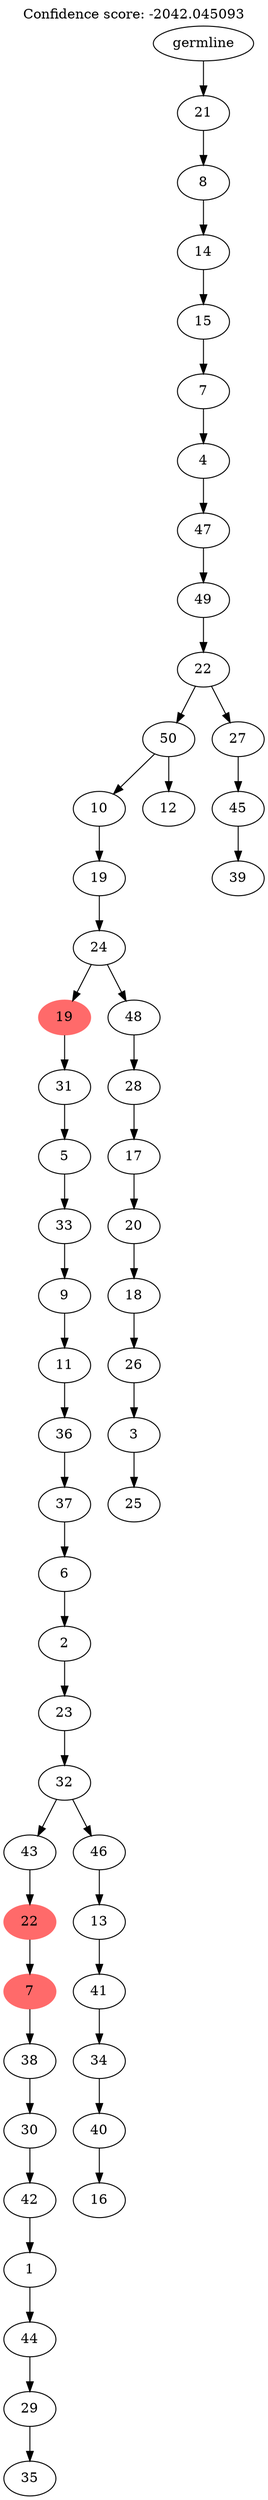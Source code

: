 digraph g {
	"52" -> "53";
	"53" [label="35"];
	"51" -> "52";
	"52" [label="29"];
	"50" -> "51";
	"51" [label="44"];
	"49" -> "50";
	"50" [label="1"];
	"48" -> "49";
	"49" [label="42"];
	"47" -> "48";
	"48" [label="30"];
	"46" -> "47";
	"47" [label="38"];
	"45" -> "46";
	"46" [color=indianred1, style=filled, label="7"];
	"44" -> "45";
	"45" [color=indianred1, style=filled, label="22"];
	"42" -> "43";
	"43" [label="16"];
	"41" -> "42";
	"42" [label="40"];
	"40" -> "41";
	"41" [label="34"];
	"39" -> "40";
	"40" [label="41"];
	"38" -> "39";
	"39" [label="13"];
	"37" -> "38";
	"38" [label="46"];
	"37" -> "44";
	"44" [label="43"];
	"36" -> "37";
	"37" [label="32"];
	"35" -> "36";
	"36" [label="23"];
	"34" -> "35";
	"35" [label="2"];
	"33" -> "34";
	"34" [label="6"];
	"32" -> "33";
	"33" [label="37"];
	"31" -> "32";
	"32" [label="36"];
	"30" -> "31";
	"31" [label="11"];
	"29" -> "30";
	"30" [label="9"];
	"28" -> "29";
	"29" [label="33"];
	"27" -> "28";
	"28" [label="5"];
	"26" -> "27";
	"27" [label="31"];
	"24" -> "25";
	"25" [label="25"];
	"23" -> "24";
	"24" [label="3"];
	"22" -> "23";
	"23" [label="26"];
	"21" -> "22";
	"22" [label="18"];
	"20" -> "21";
	"21" [label="20"];
	"19" -> "20";
	"20" [label="17"];
	"18" -> "19";
	"19" [label="28"];
	"17" -> "18";
	"18" [label="48"];
	"17" -> "26";
	"26" [color=indianred1, style=filled, label="19"];
	"16" -> "17";
	"17" [label="24"];
	"15" -> "16";
	"16" [label="19"];
	"13" -> "14";
	"14" [label="12"];
	"13" -> "15";
	"15" [label="10"];
	"11" -> "12";
	"12" [label="39"];
	"10" -> "11";
	"11" [label="45"];
	"9" -> "10";
	"10" [label="27"];
	"9" -> "13";
	"13" [label="50"];
	"8" -> "9";
	"9" [label="22"];
	"7" -> "8";
	"8" [label="49"];
	"6" -> "7";
	"7" [label="47"];
	"5" -> "6";
	"6" [label="4"];
	"4" -> "5";
	"5" [label="7"];
	"3" -> "4";
	"4" [label="15"];
	"2" -> "3";
	"3" [label="14"];
	"1" -> "2";
	"2" [label="8"];
	"0" -> "1";
	"1" [label="21"];
	"0" [label="germline"];
	labelloc="t";
	label="Confidence score: -2042.045093";
}
